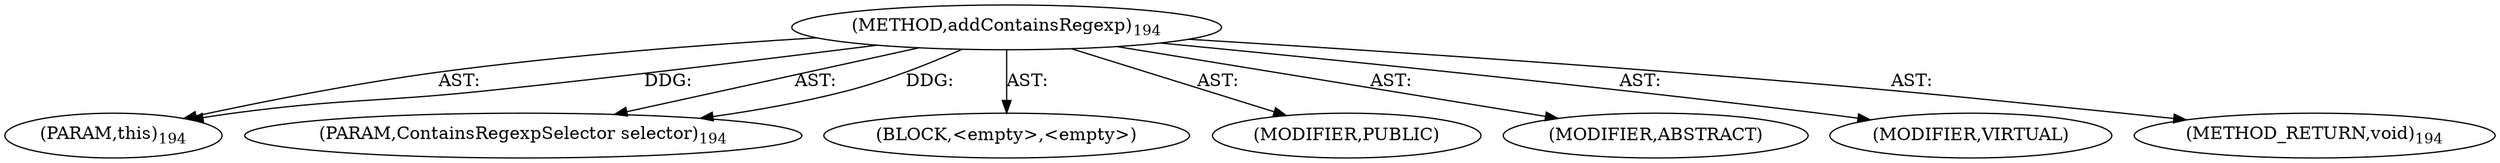 digraph "addContainsRegexp" {  
"111669149715" [label = <(METHOD,addContainsRegexp)<SUB>194</SUB>> ]
"115964117027" [label = <(PARAM,this)<SUB>194</SUB>> ]
"115964117028" [label = <(PARAM,ContainsRegexpSelector selector)<SUB>194</SUB>> ]
"25769803795" [label = <(BLOCK,&lt;empty&gt;,&lt;empty&gt;)> ]
"133143986233" [label = <(MODIFIER,PUBLIC)> ]
"133143986234" [label = <(MODIFIER,ABSTRACT)> ]
"133143986235" [label = <(MODIFIER,VIRTUAL)> ]
"128849018899" [label = <(METHOD_RETURN,void)<SUB>194</SUB>> ]
  "111669149715" -> "115964117027"  [ label = "AST: "] 
  "111669149715" -> "115964117028"  [ label = "AST: "] 
  "111669149715" -> "25769803795"  [ label = "AST: "] 
  "111669149715" -> "133143986233"  [ label = "AST: "] 
  "111669149715" -> "133143986234"  [ label = "AST: "] 
  "111669149715" -> "133143986235"  [ label = "AST: "] 
  "111669149715" -> "128849018899"  [ label = "AST: "] 
  "111669149715" -> "115964117027"  [ label = "DDG: "] 
  "111669149715" -> "115964117028"  [ label = "DDG: "] 
}
